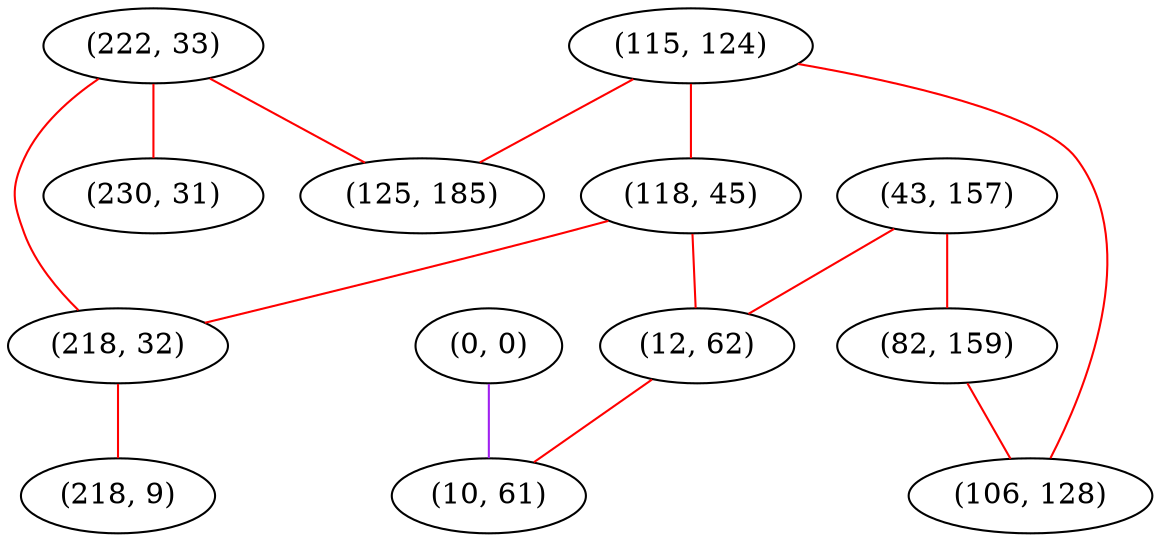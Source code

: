 graph "" {
"(222, 33)";
"(0, 0)";
"(115, 124)";
"(118, 45)";
"(218, 32)";
"(230, 31)";
"(218, 9)";
"(43, 157)";
"(12, 62)";
"(125, 185)";
"(82, 159)";
"(106, 128)";
"(10, 61)";
"(222, 33)" -- "(125, 185)"  [color=red, key=0, weight=1];
"(222, 33)" -- "(230, 31)"  [color=red, key=0, weight=1];
"(222, 33)" -- "(218, 32)"  [color=red, key=0, weight=1];
"(0, 0)" -- "(10, 61)"  [color=purple, key=0, weight=4];
"(115, 124)" -- "(106, 128)"  [color=red, key=0, weight=1];
"(115, 124)" -- "(118, 45)"  [color=red, key=0, weight=1];
"(115, 124)" -- "(125, 185)"  [color=red, key=0, weight=1];
"(118, 45)" -- "(218, 32)"  [color=red, key=0, weight=1];
"(118, 45)" -- "(12, 62)"  [color=red, key=0, weight=1];
"(218, 32)" -- "(218, 9)"  [color=red, key=0, weight=1];
"(43, 157)" -- "(82, 159)"  [color=red, key=0, weight=1];
"(43, 157)" -- "(12, 62)"  [color=red, key=0, weight=1];
"(12, 62)" -- "(10, 61)"  [color=red, key=0, weight=1];
"(82, 159)" -- "(106, 128)"  [color=red, key=0, weight=1];
}
